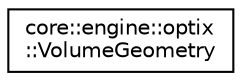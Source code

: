 digraph "Graphical Class Hierarchy"
{
 // LATEX_PDF_SIZE
  edge [fontname="Helvetica",fontsize="10",labelfontname="Helvetica",labelfontsize="10"];
  node [fontname="Helvetica",fontsize="10",shape=record];
  rankdir="LR";
  Node0 [label="core::engine::optix\l::VolumeGeometry",height=0.2,width=0.4,color="black", fillcolor="white", style="filled",URL="$d2/de2/structcore_1_1engine_1_1optix_1_1VolumeGeometry.html",tooltip=" "];
}
